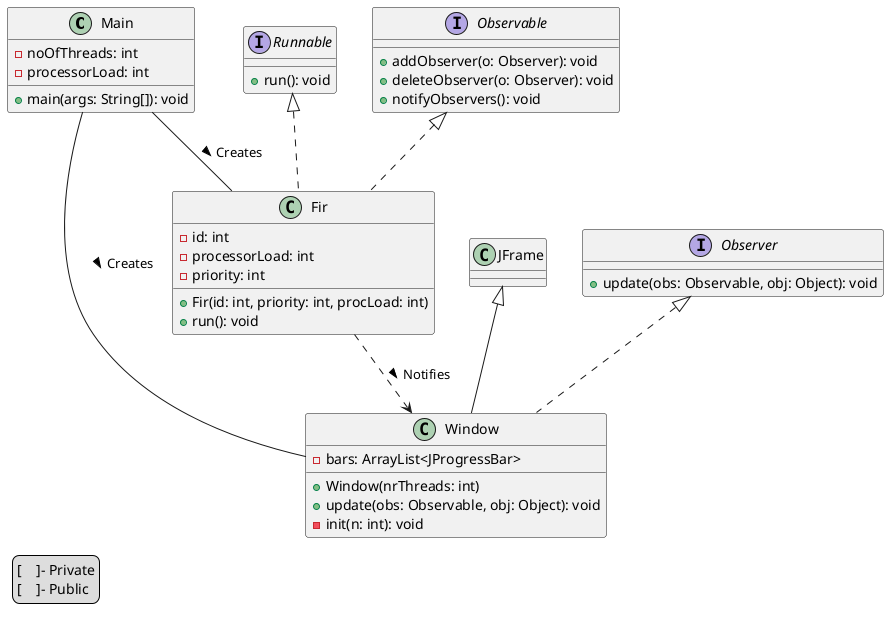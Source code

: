@startuml
class Main {
    - noOfThreads: int
    - processorLoad: int
    + main(args: String[]): void
}

class JFrame {
}

interface Observer {
    + update(obs: Observable, obj: Object): void
}

class Window extends JFrame implements Observer {
    - bars: ArrayList<JProgressBar>
    + Window(nrThreads: int)
    + update(obs: Observable, obj: Object): void
    - init(n: int): void
}

interface Runnable {
    + run(): void
}

interface Observable {
    + addObserver(o: Observer): void
    + deleteObserver(o: Observer): void
    + notifyObservers(): void
}

class Fir implements Runnable, Observable {
    - id: int
    - processorLoad: int
    - priority: int
    + Fir(id: int, priority: int, procLoad: int)
    + run(): void
}

Main -- Window : Creates >
Main -- Fir : Creates >
Fir ..> Window : Notifies >
legend left
     [    ]- Private
     [    ]- Public
endlegend

@enduml
